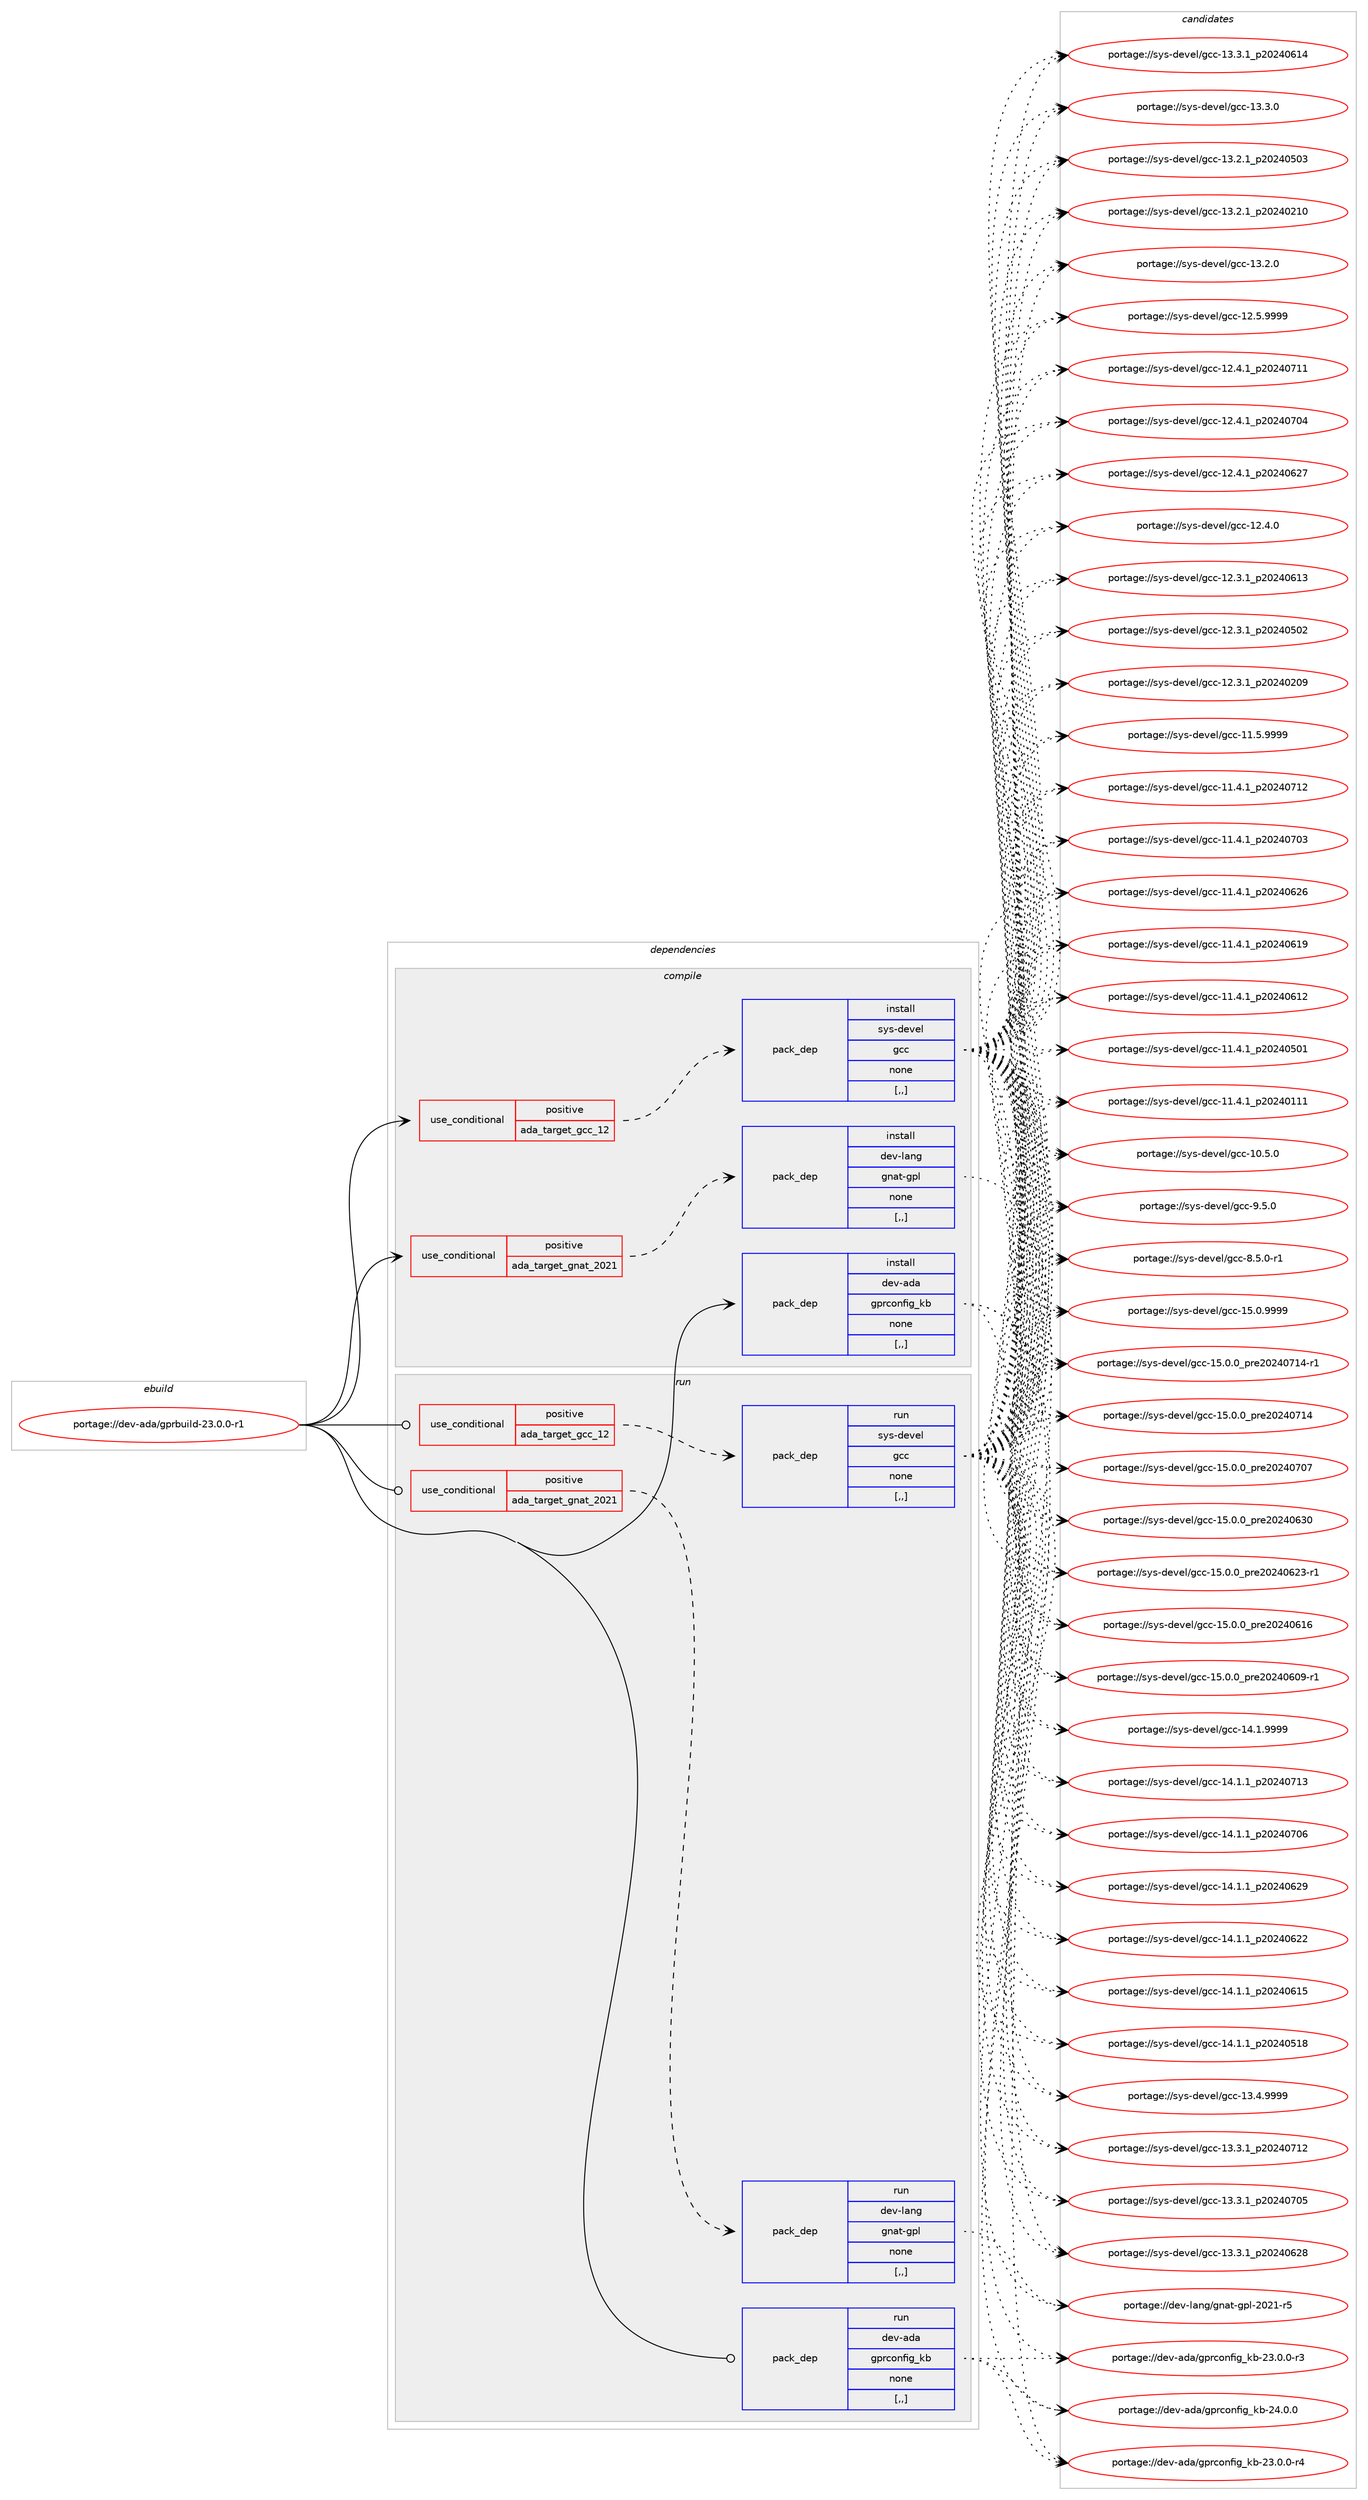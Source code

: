 digraph prolog {

# *************
# Graph options
# *************

newrank=true;
concentrate=true;
compound=true;
graph [rankdir=LR,fontname=Helvetica,fontsize=10,ranksep=1.5];#, ranksep=2.5, nodesep=0.2];
edge  [arrowhead=vee];
node  [fontname=Helvetica,fontsize=10];

# **********
# The ebuild
# **********

subgraph cluster_leftcol {
color=gray;
rank=same;
label=<<i>ebuild</i>>;
id [label="portage://dev-ada/gprbuild-23.0.0-r1", color=red, width=4, href="../dev-ada/gprbuild-23.0.0-r1.svg"];
}

# ****************
# The dependencies
# ****************

subgraph cluster_midcol {
color=gray;
label=<<i>dependencies</i>>;
subgraph cluster_compile {
fillcolor="#eeeeee";
style=filled;
label=<<i>compile</i>>;
subgraph cond16500 {
dependency63580 [label=<<TABLE BORDER="0" CELLBORDER="1" CELLSPACING="0" CELLPADDING="4"><TR><TD ROWSPAN="3" CELLPADDING="10">use_conditional</TD></TR><TR><TD>positive</TD></TR><TR><TD>ada_target_gcc_12</TD></TR></TABLE>>, shape=none, color=red];
subgraph pack46174 {
dependency63581 [label=<<TABLE BORDER="0" CELLBORDER="1" CELLSPACING="0" CELLPADDING="4" WIDTH="220"><TR><TD ROWSPAN="6" CELLPADDING="30">pack_dep</TD></TR><TR><TD WIDTH="110">install</TD></TR><TR><TD>sys-devel</TD></TR><TR><TD>gcc</TD></TR><TR><TD>none</TD></TR><TR><TD>[,,]</TD></TR></TABLE>>, shape=none, color=blue];
}
dependency63580:e -> dependency63581:w [weight=20,style="dashed",arrowhead="vee"];
}
id:e -> dependency63580:w [weight=20,style="solid",arrowhead="vee"];
subgraph cond16501 {
dependency63582 [label=<<TABLE BORDER="0" CELLBORDER="1" CELLSPACING="0" CELLPADDING="4"><TR><TD ROWSPAN="3" CELLPADDING="10">use_conditional</TD></TR><TR><TD>positive</TD></TR><TR><TD>ada_target_gnat_2021</TD></TR></TABLE>>, shape=none, color=red];
subgraph pack46175 {
dependency63583 [label=<<TABLE BORDER="0" CELLBORDER="1" CELLSPACING="0" CELLPADDING="4" WIDTH="220"><TR><TD ROWSPAN="6" CELLPADDING="30">pack_dep</TD></TR><TR><TD WIDTH="110">install</TD></TR><TR><TD>dev-lang</TD></TR><TR><TD>gnat-gpl</TD></TR><TR><TD>none</TD></TR><TR><TD>[,,]</TD></TR></TABLE>>, shape=none, color=blue];
}
dependency63582:e -> dependency63583:w [weight=20,style="dashed",arrowhead="vee"];
}
id:e -> dependency63582:w [weight=20,style="solid",arrowhead="vee"];
subgraph pack46176 {
dependency63584 [label=<<TABLE BORDER="0" CELLBORDER="1" CELLSPACING="0" CELLPADDING="4" WIDTH="220"><TR><TD ROWSPAN="6" CELLPADDING="30">pack_dep</TD></TR><TR><TD WIDTH="110">install</TD></TR><TR><TD>dev-ada</TD></TR><TR><TD>gprconfig_kb</TD></TR><TR><TD>none</TD></TR><TR><TD>[,,]</TD></TR></TABLE>>, shape=none, color=blue];
}
id:e -> dependency63584:w [weight=20,style="solid",arrowhead="vee"];
}
subgraph cluster_compileandrun {
fillcolor="#eeeeee";
style=filled;
label=<<i>compile and run</i>>;
}
subgraph cluster_run {
fillcolor="#eeeeee";
style=filled;
label=<<i>run</i>>;
subgraph cond16502 {
dependency63585 [label=<<TABLE BORDER="0" CELLBORDER="1" CELLSPACING="0" CELLPADDING="4"><TR><TD ROWSPAN="3" CELLPADDING="10">use_conditional</TD></TR><TR><TD>positive</TD></TR><TR><TD>ada_target_gcc_12</TD></TR></TABLE>>, shape=none, color=red];
subgraph pack46177 {
dependency63586 [label=<<TABLE BORDER="0" CELLBORDER="1" CELLSPACING="0" CELLPADDING="4" WIDTH="220"><TR><TD ROWSPAN="6" CELLPADDING="30">pack_dep</TD></TR><TR><TD WIDTH="110">run</TD></TR><TR><TD>sys-devel</TD></TR><TR><TD>gcc</TD></TR><TR><TD>none</TD></TR><TR><TD>[,,]</TD></TR></TABLE>>, shape=none, color=blue];
}
dependency63585:e -> dependency63586:w [weight=20,style="dashed",arrowhead="vee"];
}
id:e -> dependency63585:w [weight=20,style="solid",arrowhead="odot"];
subgraph cond16503 {
dependency63587 [label=<<TABLE BORDER="0" CELLBORDER="1" CELLSPACING="0" CELLPADDING="4"><TR><TD ROWSPAN="3" CELLPADDING="10">use_conditional</TD></TR><TR><TD>positive</TD></TR><TR><TD>ada_target_gnat_2021</TD></TR></TABLE>>, shape=none, color=red];
subgraph pack46178 {
dependency63588 [label=<<TABLE BORDER="0" CELLBORDER="1" CELLSPACING="0" CELLPADDING="4" WIDTH="220"><TR><TD ROWSPAN="6" CELLPADDING="30">pack_dep</TD></TR><TR><TD WIDTH="110">run</TD></TR><TR><TD>dev-lang</TD></TR><TR><TD>gnat-gpl</TD></TR><TR><TD>none</TD></TR><TR><TD>[,,]</TD></TR></TABLE>>, shape=none, color=blue];
}
dependency63587:e -> dependency63588:w [weight=20,style="dashed",arrowhead="vee"];
}
id:e -> dependency63587:w [weight=20,style="solid",arrowhead="odot"];
subgraph pack46179 {
dependency63589 [label=<<TABLE BORDER="0" CELLBORDER="1" CELLSPACING="0" CELLPADDING="4" WIDTH="220"><TR><TD ROWSPAN="6" CELLPADDING="30">pack_dep</TD></TR><TR><TD WIDTH="110">run</TD></TR><TR><TD>dev-ada</TD></TR><TR><TD>gprconfig_kb</TD></TR><TR><TD>none</TD></TR><TR><TD>[,,]</TD></TR></TABLE>>, shape=none, color=blue];
}
id:e -> dependency63589:w [weight=20,style="solid",arrowhead="odot"];
}
}

# **************
# The candidates
# **************

subgraph cluster_choices {
rank=same;
color=gray;
label=<<i>candidates</i>>;

subgraph choice46174 {
color=black;
nodesep=1;
choice1151211154510010111810110847103999945495346484657575757 [label="portage://sys-devel/gcc-15.0.9999", color=red, width=4,href="../sys-devel/gcc-15.0.9999.svg"];
choice11512111545100101118101108471039999454953464846489511211410150485052485549524511449 [label="portage://sys-devel/gcc-15.0.0_pre20240714-r1", color=red, width=4,href="../sys-devel/gcc-15.0.0_pre20240714-r1.svg"];
choice1151211154510010111810110847103999945495346484648951121141015048505248554952 [label="portage://sys-devel/gcc-15.0.0_pre20240714", color=red, width=4,href="../sys-devel/gcc-15.0.0_pre20240714.svg"];
choice1151211154510010111810110847103999945495346484648951121141015048505248554855 [label="portage://sys-devel/gcc-15.0.0_pre20240707", color=red, width=4,href="../sys-devel/gcc-15.0.0_pre20240707.svg"];
choice1151211154510010111810110847103999945495346484648951121141015048505248545148 [label="portage://sys-devel/gcc-15.0.0_pre20240630", color=red, width=4,href="../sys-devel/gcc-15.0.0_pre20240630.svg"];
choice11512111545100101118101108471039999454953464846489511211410150485052485450514511449 [label="portage://sys-devel/gcc-15.0.0_pre20240623-r1", color=red, width=4,href="../sys-devel/gcc-15.0.0_pre20240623-r1.svg"];
choice1151211154510010111810110847103999945495346484648951121141015048505248544954 [label="portage://sys-devel/gcc-15.0.0_pre20240616", color=red, width=4,href="../sys-devel/gcc-15.0.0_pre20240616.svg"];
choice11512111545100101118101108471039999454953464846489511211410150485052485448574511449 [label="portage://sys-devel/gcc-15.0.0_pre20240609-r1", color=red, width=4,href="../sys-devel/gcc-15.0.0_pre20240609-r1.svg"];
choice1151211154510010111810110847103999945495246494657575757 [label="portage://sys-devel/gcc-14.1.9999", color=red, width=4,href="../sys-devel/gcc-14.1.9999.svg"];
choice1151211154510010111810110847103999945495246494649951125048505248554951 [label="portage://sys-devel/gcc-14.1.1_p20240713", color=red, width=4,href="../sys-devel/gcc-14.1.1_p20240713.svg"];
choice1151211154510010111810110847103999945495246494649951125048505248554854 [label="portage://sys-devel/gcc-14.1.1_p20240706", color=red, width=4,href="../sys-devel/gcc-14.1.1_p20240706.svg"];
choice1151211154510010111810110847103999945495246494649951125048505248545057 [label="portage://sys-devel/gcc-14.1.1_p20240629", color=red, width=4,href="../sys-devel/gcc-14.1.1_p20240629.svg"];
choice1151211154510010111810110847103999945495246494649951125048505248545050 [label="portage://sys-devel/gcc-14.1.1_p20240622", color=red, width=4,href="../sys-devel/gcc-14.1.1_p20240622.svg"];
choice1151211154510010111810110847103999945495246494649951125048505248544953 [label="portage://sys-devel/gcc-14.1.1_p20240615", color=red, width=4,href="../sys-devel/gcc-14.1.1_p20240615.svg"];
choice1151211154510010111810110847103999945495246494649951125048505248534956 [label="portage://sys-devel/gcc-14.1.1_p20240518", color=red, width=4,href="../sys-devel/gcc-14.1.1_p20240518.svg"];
choice1151211154510010111810110847103999945495146524657575757 [label="portage://sys-devel/gcc-13.4.9999", color=red, width=4,href="../sys-devel/gcc-13.4.9999.svg"];
choice1151211154510010111810110847103999945495146514649951125048505248554950 [label="portage://sys-devel/gcc-13.3.1_p20240712", color=red, width=4,href="../sys-devel/gcc-13.3.1_p20240712.svg"];
choice1151211154510010111810110847103999945495146514649951125048505248554853 [label="portage://sys-devel/gcc-13.3.1_p20240705", color=red, width=4,href="../sys-devel/gcc-13.3.1_p20240705.svg"];
choice1151211154510010111810110847103999945495146514649951125048505248545056 [label="portage://sys-devel/gcc-13.3.1_p20240628", color=red, width=4,href="../sys-devel/gcc-13.3.1_p20240628.svg"];
choice1151211154510010111810110847103999945495146514649951125048505248544952 [label="portage://sys-devel/gcc-13.3.1_p20240614", color=red, width=4,href="../sys-devel/gcc-13.3.1_p20240614.svg"];
choice1151211154510010111810110847103999945495146514648 [label="portage://sys-devel/gcc-13.3.0", color=red, width=4,href="../sys-devel/gcc-13.3.0.svg"];
choice1151211154510010111810110847103999945495146504649951125048505248534851 [label="portage://sys-devel/gcc-13.2.1_p20240503", color=red, width=4,href="../sys-devel/gcc-13.2.1_p20240503.svg"];
choice1151211154510010111810110847103999945495146504649951125048505248504948 [label="portage://sys-devel/gcc-13.2.1_p20240210", color=red, width=4,href="../sys-devel/gcc-13.2.1_p20240210.svg"];
choice1151211154510010111810110847103999945495146504648 [label="portage://sys-devel/gcc-13.2.0", color=red, width=4,href="../sys-devel/gcc-13.2.0.svg"];
choice1151211154510010111810110847103999945495046534657575757 [label="portage://sys-devel/gcc-12.5.9999", color=red, width=4,href="../sys-devel/gcc-12.5.9999.svg"];
choice1151211154510010111810110847103999945495046524649951125048505248554949 [label="portage://sys-devel/gcc-12.4.1_p20240711", color=red, width=4,href="../sys-devel/gcc-12.4.1_p20240711.svg"];
choice1151211154510010111810110847103999945495046524649951125048505248554852 [label="portage://sys-devel/gcc-12.4.1_p20240704", color=red, width=4,href="../sys-devel/gcc-12.4.1_p20240704.svg"];
choice1151211154510010111810110847103999945495046524649951125048505248545055 [label="portage://sys-devel/gcc-12.4.1_p20240627", color=red, width=4,href="../sys-devel/gcc-12.4.1_p20240627.svg"];
choice1151211154510010111810110847103999945495046524648 [label="portage://sys-devel/gcc-12.4.0", color=red, width=4,href="../sys-devel/gcc-12.4.0.svg"];
choice1151211154510010111810110847103999945495046514649951125048505248544951 [label="portage://sys-devel/gcc-12.3.1_p20240613", color=red, width=4,href="../sys-devel/gcc-12.3.1_p20240613.svg"];
choice1151211154510010111810110847103999945495046514649951125048505248534850 [label="portage://sys-devel/gcc-12.3.1_p20240502", color=red, width=4,href="../sys-devel/gcc-12.3.1_p20240502.svg"];
choice1151211154510010111810110847103999945495046514649951125048505248504857 [label="portage://sys-devel/gcc-12.3.1_p20240209", color=red, width=4,href="../sys-devel/gcc-12.3.1_p20240209.svg"];
choice1151211154510010111810110847103999945494946534657575757 [label="portage://sys-devel/gcc-11.5.9999", color=red, width=4,href="../sys-devel/gcc-11.5.9999.svg"];
choice1151211154510010111810110847103999945494946524649951125048505248554950 [label="portage://sys-devel/gcc-11.4.1_p20240712", color=red, width=4,href="../sys-devel/gcc-11.4.1_p20240712.svg"];
choice1151211154510010111810110847103999945494946524649951125048505248554851 [label="portage://sys-devel/gcc-11.4.1_p20240703", color=red, width=4,href="../sys-devel/gcc-11.4.1_p20240703.svg"];
choice1151211154510010111810110847103999945494946524649951125048505248545054 [label="portage://sys-devel/gcc-11.4.1_p20240626", color=red, width=4,href="../sys-devel/gcc-11.4.1_p20240626.svg"];
choice1151211154510010111810110847103999945494946524649951125048505248544957 [label="portage://sys-devel/gcc-11.4.1_p20240619", color=red, width=4,href="../sys-devel/gcc-11.4.1_p20240619.svg"];
choice1151211154510010111810110847103999945494946524649951125048505248544950 [label="portage://sys-devel/gcc-11.4.1_p20240612", color=red, width=4,href="../sys-devel/gcc-11.4.1_p20240612.svg"];
choice1151211154510010111810110847103999945494946524649951125048505248534849 [label="portage://sys-devel/gcc-11.4.1_p20240501", color=red, width=4,href="../sys-devel/gcc-11.4.1_p20240501.svg"];
choice1151211154510010111810110847103999945494946524649951125048505248494949 [label="portage://sys-devel/gcc-11.4.1_p20240111", color=red, width=4,href="../sys-devel/gcc-11.4.1_p20240111.svg"];
choice1151211154510010111810110847103999945494846534648 [label="portage://sys-devel/gcc-10.5.0", color=red, width=4,href="../sys-devel/gcc-10.5.0.svg"];
choice11512111545100101118101108471039999455746534648 [label="portage://sys-devel/gcc-9.5.0", color=red, width=4,href="../sys-devel/gcc-9.5.0.svg"];
choice115121115451001011181011084710399994556465346484511449 [label="portage://sys-devel/gcc-8.5.0-r1", color=red, width=4,href="../sys-devel/gcc-8.5.0-r1.svg"];
dependency63581:e -> choice1151211154510010111810110847103999945495346484657575757:w [style=dotted,weight="100"];
dependency63581:e -> choice11512111545100101118101108471039999454953464846489511211410150485052485549524511449:w [style=dotted,weight="100"];
dependency63581:e -> choice1151211154510010111810110847103999945495346484648951121141015048505248554952:w [style=dotted,weight="100"];
dependency63581:e -> choice1151211154510010111810110847103999945495346484648951121141015048505248554855:w [style=dotted,weight="100"];
dependency63581:e -> choice1151211154510010111810110847103999945495346484648951121141015048505248545148:w [style=dotted,weight="100"];
dependency63581:e -> choice11512111545100101118101108471039999454953464846489511211410150485052485450514511449:w [style=dotted,weight="100"];
dependency63581:e -> choice1151211154510010111810110847103999945495346484648951121141015048505248544954:w [style=dotted,weight="100"];
dependency63581:e -> choice11512111545100101118101108471039999454953464846489511211410150485052485448574511449:w [style=dotted,weight="100"];
dependency63581:e -> choice1151211154510010111810110847103999945495246494657575757:w [style=dotted,weight="100"];
dependency63581:e -> choice1151211154510010111810110847103999945495246494649951125048505248554951:w [style=dotted,weight="100"];
dependency63581:e -> choice1151211154510010111810110847103999945495246494649951125048505248554854:w [style=dotted,weight="100"];
dependency63581:e -> choice1151211154510010111810110847103999945495246494649951125048505248545057:w [style=dotted,weight="100"];
dependency63581:e -> choice1151211154510010111810110847103999945495246494649951125048505248545050:w [style=dotted,weight="100"];
dependency63581:e -> choice1151211154510010111810110847103999945495246494649951125048505248544953:w [style=dotted,weight="100"];
dependency63581:e -> choice1151211154510010111810110847103999945495246494649951125048505248534956:w [style=dotted,weight="100"];
dependency63581:e -> choice1151211154510010111810110847103999945495146524657575757:w [style=dotted,weight="100"];
dependency63581:e -> choice1151211154510010111810110847103999945495146514649951125048505248554950:w [style=dotted,weight="100"];
dependency63581:e -> choice1151211154510010111810110847103999945495146514649951125048505248554853:w [style=dotted,weight="100"];
dependency63581:e -> choice1151211154510010111810110847103999945495146514649951125048505248545056:w [style=dotted,weight="100"];
dependency63581:e -> choice1151211154510010111810110847103999945495146514649951125048505248544952:w [style=dotted,weight="100"];
dependency63581:e -> choice1151211154510010111810110847103999945495146514648:w [style=dotted,weight="100"];
dependency63581:e -> choice1151211154510010111810110847103999945495146504649951125048505248534851:w [style=dotted,weight="100"];
dependency63581:e -> choice1151211154510010111810110847103999945495146504649951125048505248504948:w [style=dotted,weight="100"];
dependency63581:e -> choice1151211154510010111810110847103999945495146504648:w [style=dotted,weight="100"];
dependency63581:e -> choice1151211154510010111810110847103999945495046534657575757:w [style=dotted,weight="100"];
dependency63581:e -> choice1151211154510010111810110847103999945495046524649951125048505248554949:w [style=dotted,weight="100"];
dependency63581:e -> choice1151211154510010111810110847103999945495046524649951125048505248554852:w [style=dotted,weight="100"];
dependency63581:e -> choice1151211154510010111810110847103999945495046524649951125048505248545055:w [style=dotted,weight="100"];
dependency63581:e -> choice1151211154510010111810110847103999945495046524648:w [style=dotted,weight="100"];
dependency63581:e -> choice1151211154510010111810110847103999945495046514649951125048505248544951:w [style=dotted,weight="100"];
dependency63581:e -> choice1151211154510010111810110847103999945495046514649951125048505248534850:w [style=dotted,weight="100"];
dependency63581:e -> choice1151211154510010111810110847103999945495046514649951125048505248504857:w [style=dotted,weight="100"];
dependency63581:e -> choice1151211154510010111810110847103999945494946534657575757:w [style=dotted,weight="100"];
dependency63581:e -> choice1151211154510010111810110847103999945494946524649951125048505248554950:w [style=dotted,weight="100"];
dependency63581:e -> choice1151211154510010111810110847103999945494946524649951125048505248554851:w [style=dotted,weight="100"];
dependency63581:e -> choice1151211154510010111810110847103999945494946524649951125048505248545054:w [style=dotted,weight="100"];
dependency63581:e -> choice1151211154510010111810110847103999945494946524649951125048505248544957:w [style=dotted,weight="100"];
dependency63581:e -> choice1151211154510010111810110847103999945494946524649951125048505248544950:w [style=dotted,weight="100"];
dependency63581:e -> choice1151211154510010111810110847103999945494946524649951125048505248534849:w [style=dotted,weight="100"];
dependency63581:e -> choice1151211154510010111810110847103999945494946524649951125048505248494949:w [style=dotted,weight="100"];
dependency63581:e -> choice1151211154510010111810110847103999945494846534648:w [style=dotted,weight="100"];
dependency63581:e -> choice11512111545100101118101108471039999455746534648:w [style=dotted,weight="100"];
dependency63581:e -> choice115121115451001011181011084710399994556465346484511449:w [style=dotted,weight="100"];
}
subgraph choice46175 {
color=black;
nodesep=1;
choice100101118451089711010347103110971164510311210845504850494511453 [label="portage://dev-lang/gnat-gpl-2021-r5", color=red, width=4,href="../dev-lang/gnat-gpl-2021-r5.svg"];
dependency63583:e -> choice100101118451089711010347103110971164510311210845504850494511453:w [style=dotted,weight="100"];
}
subgraph choice46176 {
color=black;
nodesep=1;
choice1001011184597100974710311211499111110102105103951079845505246484648 [label="portage://dev-ada/gprconfig_kb-24.0.0", color=red, width=4,href="../dev-ada/gprconfig_kb-24.0.0.svg"];
choice10010111845971009747103112114991111101021051039510798455051464846484511452 [label="portage://dev-ada/gprconfig_kb-23.0.0-r4", color=red, width=4,href="../dev-ada/gprconfig_kb-23.0.0-r4.svg"];
choice10010111845971009747103112114991111101021051039510798455051464846484511451 [label="portage://dev-ada/gprconfig_kb-23.0.0-r3", color=red, width=4,href="../dev-ada/gprconfig_kb-23.0.0-r3.svg"];
dependency63584:e -> choice1001011184597100974710311211499111110102105103951079845505246484648:w [style=dotted,weight="100"];
dependency63584:e -> choice10010111845971009747103112114991111101021051039510798455051464846484511452:w [style=dotted,weight="100"];
dependency63584:e -> choice10010111845971009747103112114991111101021051039510798455051464846484511451:w [style=dotted,weight="100"];
}
subgraph choice46177 {
color=black;
nodesep=1;
choice1151211154510010111810110847103999945495346484657575757 [label="portage://sys-devel/gcc-15.0.9999", color=red, width=4,href="../sys-devel/gcc-15.0.9999.svg"];
choice11512111545100101118101108471039999454953464846489511211410150485052485549524511449 [label="portage://sys-devel/gcc-15.0.0_pre20240714-r1", color=red, width=4,href="../sys-devel/gcc-15.0.0_pre20240714-r1.svg"];
choice1151211154510010111810110847103999945495346484648951121141015048505248554952 [label="portage://sys-devel/gcc-15.0.0_pre20240714", color=red, width=4,href="../sys-devel/gcc-15.0.0_pre20240714.svg"];
choice1151211154510010111810110847103999945495346484648951121141015048505248554855 [label="portage://sys-devel/gcc-15.0.0_pre20240707", color=red, width=4,href="../sys-devel/gcc-15.0.0_pre20240707.svg"];
choice1151211154510010111810110847103999945495346484648951121141015048505248545148 [label="portage://sys-devel/gcc-15.0.0_pre20240630", color=red, width=4,href="../sys-devel/gcc-15.0.0_pre20240630.svg"];
choice11512111545100101118101108471039999454953464846489511211410150485052485450514511449 [label="portage://sys-devel/gcc-15.0.0_pre20240623-r1", color=red, width=4,href="../sys-devel/gcc-15.0.0_pre20240623-r1.svg"];
choice1151211154510010111810110847103999945495346484648951121141015048505248544954 [label="portage://sys-devel/gcc-15.0.0_pre20240616", color=red, width=4,href="../sys-devel/gcc-15.0.0_pre20240616.svg"];
choice11512111545100101118101108471039999454953464846489511211410150485052485448574511449 [label="portage://sys-devel/gcc-15.0.0_pre20240609-r1", color=red, width=4,href="../sys-devel/gcc-15.0.0_pre20240609-r1.svg"];
choice1151211154510010111810110847103999945495246494657575757 [label="portage://sys-devel/gcc-14.1.9999", color=red, width=4,href="../sys-devel/gcc-14.1.9999.svg"];
choice1151211154510010111810110847103999945495246494649951125048505248554951 [label="portage://sys-devel/gcc-14.1.1_p20240713", color=red, width=4,href="../sys-devel/gcc-14.1.1_p20240713.svg"];
choice1151211154510010111810110847103999945495246494649951125048505248554854 [label="portage://sys-devel/gcc-14.1.1_p20240706", color=red, width=4,href="../sys-devel/gcc-14.1.1_p20240706.svg"];
choice1151211154510010111810110847103999945495246494649951125048505248545057 [label="portage://sys-devel/gcc-14.1.1_p20240629", color=red, width=4,href="../sys-devel/gcc-14.1.1_p20240629.svg"];
choice1151211154510010111810110847103999945495246494649951125048505248545050 [label="portage://sys-devel/gcc-14.1.1_p20240622", color=red, width=4,href="../sys-devel/gcc-14.1.1_p20240622.svg"];
choice1151211154510010111810110847103999945495246494649951125048505248544953 [label="portage://sys-devel/gcc-14.1.1_p20240615", color=red, width=4,href="../sys-devel/gcc-14.1.1_p20240615.svg"];
choice1151211154510010111810110847103999945495246494649951125048505248534956 [label="portage://sys-devel/gcc-14.1.1_p20240518", color=red, width=4,href="../sys-devel/gcc-14.1.1_p20240518.svg"];
choice1151211154510010111810110847103999945495146524657575757 [label="portage://sys-devel/gcc-13.4.9999", color=red, width=4,href="../sys-devel/gcc-13.4.9999.svg"];
choice1151211154510010111810110847103999945495146514649951125048505248554950 [label="portage://sys-devel/gcc-13.3.1_p20240712", color=red, width=4,href="../sys-devel/gcc-13.3.1_p20240712.svg"];
choice1151211154510010111810110847103999945495146514649951125048505248554853 [label="portage://sys-devel/gcc-13.3.1_p20240705", color=red, width=4,href="../sys-devel/gcc-13.3.1_p20240705.svg"];
choice1151211154510010111810110847103999945495146514649951125048505248545056 [label="portage://sys-devel/gcc-13.3.1_p20240628", color=red, width=4,href="../sys-devel/gcc-13.3.1_p20240628.svg"];
choice1151211154510010111810110847103999945495146514649951125048505248544952 [label="portage://sys-devel/gcc-13.3.1_p20240614", color=red, width=4,href="../sys-devel/gcc-13.3.1_p20240614.svg"];
choice1151211154510010111810110847103999945495146514648 [label="portage://sys-devel/gcc-13.3.0", color=red, width=4,href="../sys-devel/gcc-13.3.0.svg"];
choice1151211154510010111810110847103999945495146504649951125048505248534851 [label="portage://sys-devel/gcc-13.2.1_p20240503", color=red, width=4,href="../sys-devel/gcc-13.2.1_p20240503.svg"];
choice1151211154510010111810110847103999945495146504649951125048505248504948 [label="portage://sys-devel/gcc-13.2.1_p20240210", color=red, width=4,href="../sys-devel/gcc-13.2.1_p20240210.svg"];
choice1151211154510010111810110847103999945495146504648 [label="portage://sys-devel/gcc-13.2.0", color=red, width=4,href="../sys-devel/gcc-13.2.0.svg"];
choice1151211154510010111810110847103999945495046534657575757 [label="portage://sys-devel/gcc-12.5.9999", color=red, width=4,href="../sys-devel/gcc-12.5.9999.svg"];
choice1151211154510010111810110847103999945495046524649951125048505248554949 [label="portage://sys-devel/gcc-12.4.1_p20240711", color=red, width=4,href="../sys-devel/gcc-12.4.1_p20240711.svg"];
choice1151211154510010111810110847103999945495046524649951125048505248554852 [label="portage://sys-devel/gcc-12.4.1_p20240704", color=red, width=4,href="../sys-devel/gcc-12.4.1_p20240704.svg"];
choice1151211154510010111810110847103999945495046524649951125048505248545055 [label="portage://sys-devel/gcc-12.4.1_p20240627", color=red, width=4,href="../sys-devel/gcc-12.4.1_p20240627.svg"];
choice1151211154510010111810110847103999945495046524648 [label="portage://sys-devel/gcc-12.4.0", color=red, width=4,href="../sys-devel/gcc-12.4.0.svg"];
choice1151211154510010111810110847103999945495046514649951125048505248544951 [label="portage://sys-devel/gcc-12.3.1_p20240613", color=red, width=4,href="../sys-devel/gcc-12.3.1_p20240613.svg"];
choice1151211154510010111810110847103999945495046514649951125048505248534850 [label="portage://sys-devel/gcc-12.3.1_p20240502", color=red, width=4,href="../sys-devel/gcc-12.3.1_p20240502.svg"];
choice1151211154510010111810110847103999945495046514649951125048505248504857 [label="portage://sys-devel/gcc-12.3.1_p20240209", color=red, width=4,href="../sys-devel/gcc-12.3.1_p20240209.svg"];
choice1151211154510010111810110847103999945494946534657575757 [label="portage://sys-devel/gcc-11.5.9999", color=red, width=4,href="../sys-devel/gcc-11.5.9999.svg"];
choice1151211154510010111810110847103999945494946524649951125048505248554950 [label="portage://sys-devel/gcc-11.4.1_p20240712", color=red, width=4,href="../sys-devel/gcc-11.4.1_p20240712.svg"];
choice1151211154510010111810110847103999945494946524649951125048505248554851 [label="portage://sys-devel/gcc-11.4.1_p20240703", color=red, width=4,href="../sys-devel/gcc-11.4.1_p20240703.svg"];
choice1151211154510010111810110847103999945494946524649951125048505248545054 [label="portage://sys-devel/gcc-11.4.1_p20240626", color=red, width=4,href="../sys-devel/gcc-11.4.1_p20240626.svg"];
choice1151211154510010111810110847103999945494946524649951125048505248544957 [label="portage://sys-devel/gcc-11.4.1_p20240619", color=red, width=4,href="../sys-devel/gcc-11.4.1_p20240619.svg"];
choice1151211154510010111810110847103999945494946524649951125048505248544950 [label="portage://sys-devel/gcc-11.4.1_p20240612", color=red, width=4,href="../sys-devel/gcc-11.4.1_p20240612.svg"];
choice1151211154510010111810110847103999945494946524649951125048505248534849 [label="portage://sys-devel/gcc-11.4.1_p20240501", color=red, width=4,href="../sys-devel/gcc-11.4.1_p20240501.svg"];
choice1151211154510010111810110847103999945494946524649951125048505248494949 [label="portage://sys-devel/gcc-11.4.1_p20240111", color=red, width=4,href="../sys-devel/gcc-11.4.1_p20240111.svg"];
choice1151211154510010111810110847103999945494846534648 [label="portage://sys-devel/gcc-10.5.0", color=red, width=4,href="../sys-devel/gcc-10.5.0.svg"];
choice11512111545100101118101108471039999455746534648 [label="portage://sys-devel/gcc-9.5.0", color=red, width=4,href="../sys-devel/gcc-9.5.0.svg"];
choice115121115451001011181011084710399994556465346484511449 [label="portage://sys-devel/gcc-8.5.0-r1", color=red, width=4,href="../sys-devel/gcc-8.5.0-r1.svg"];
dependency63586:e -> choice1151211154510010111810110847103999945495346484657575757:w [style=dotted,weight="100"];
dependency63586:e -> choice11512111545100101118101108471039999454953464846489511211410150485052485549524511449:w [style=dotted,weight="100"];
dependency63586:e -> choice1151211154510010111810110847103999945495346484648951121141015048505248554952:w [style=dotted,weight="100"];
dependency63586:e -> choice1151211154510010111810110847103999945495346484648951121141015048505248554855:w [style=dotted,weight="100"];
dependency63586:e -> choice1151211154510010111810110847103999945495346484648951121141015048505248545148:w [style=dotted,weight="100"];
dependency63586:e -> choice11512111545100101118101108471039999454953464846489511211410150485052485450514511449:w [style=dotted,weight="100"];
dependency63586:e -> choice1151211154510010111810110847103999945495346484648951121141015048505248544954:w [style=dotted,weight="100"];
dependency63586:e -> choice11512111545100101118101108471039999454953464846489511211410150485052485448574511449:w [style=dotted,weight="100"];
dependency63586:e -> choice1151211154510010111810110847103999945495246494657575757:w [style=dotted,weight="100"];
dependency63586:e -> choice1151211154510010111810110847103999945495246494649951125048505248554951:w [style=dotted,weight="100"];
dependency63586:e -> choice1151211154510010111810110847103999945495246494649951125048505248554854:w [style=dotted,weight="100"];
dependency63586:e -> choice1151211154510010111810110847103999945495246494649951125048505248545057:w [style=dotted,weight="100"];
dependency63586:e -> choice1151211154510010111810110847103999945495246494649951125048505248545050:w [style=dotted,weight="100"];
dependency63586:e -> choice1151211154510010111810110847103999945495246494649951125048505248544953:w [style=dotted,weight="100"];
dependency63586:e -> choice1151211154510010111810110847103999945495246494649951125048505248534956:w [style=dotted,weight="100"];
dependency63586:e -> choice1151211154510010111810110847103999945495146524657575757:w [style=dotted,weight="100"];
dependency63586:e -> choice1151211154510010111810110847103999945495146514649951125048505248554950:w [style=dotted,weight="100"];
dependency63586:e -> choice1151211154510010111810110847103999945495146514649951125048505248554853:w [style=dotted,weight="100"];
dependency63586:e -> choice1151211154510010111810110847103999945495146514649951125048505248545056:w [style=dotted,weight="100"];
dependency63586:e -> choice1151211154510010111810110847103999945495146514649951125048505248544952:w [style=dotted,weight="100"];
dependency63586:e -> choice1151211154510010111810110847103999945495146514648:w [style=dotted,weight="100"];
dependency63586:e -> choice1151211154510010111810110847103999945495146504649951125048505248534851:w [style=dotted,weight="100"];
dependency63586:e -> choice1151211154510010111810110847103999945495146504649951125048505248504948:w [style=dotted,weight="100"];
dependency63586:e -> choice1151211154510010111810110847103999945495146504648:w [style=dotted,weight="100"];
dependency63586:e -> choice1151211154510010111810110847103999945495046534657575757:w [style=dotted,weight="100"];
dependency63586:e -> choice1151211154510010111810110847103999945495046524649951125048505248554949:w [style=dotted,weight="100"];
dependency63586:e -> choice1151211154510010111810110847103999945495046524649951125048505248554852:w [style=dotted,weight="100"];
dependency63586:e -> choice1151211154510010111810110847103999945495046524649951125048505248545055:w [style=dotted,weight="100"];
dependency63586:e -> choice1151211154510010111810110847103999945495046524648:w [style=dotted,weight="100"];
dependency63586:e -> choice1151211154510010111810110847103999945495046514649951125048505248544951:w [style=dotted,weight="100"];
dependency63586:e -> choice1151211154510010111810110847103999945495046514649951125048505248534850:w [style=dotted,weight="100"];
dependency63586:e -> choice1151211154510010111810110847103999945495046514649951125048505248504857:w [style=dotted,weight="100"];
dependency63586:e -> choice1151211154510010111810110847103999945494946534657575757:w [style=dotted,weight="100"];
dependency63586:e -> choice1151211154510010111810110847103999945494946524649951125048505248554950:w [style=dotted,weight="100"];
dependency63586:e -> choice1151211154510010111810110847103999945494946524649951125048505248554851:w [style=dotted,weight="100"];
dependency63586:e -> choice1151211154510010111810110847103999945494946524649951125048505248545054:w [style=dotted,weight="100"];
dependency63586:e -> choice1151211154510010111810110847103999945494946524649951125048505248544957:w [style=dotted,weight="100"];
dependency63586:e -> choice1151211154510010111810110847103999945494946524649951125048505248544950:w [style=dotted,weight="100"];
dependency63586:e -> choice1151211154510010111810110847103999945494946524649951125048505248534849:w [style=dotted,weight="100"];
dependency63586:e -> choice1151211154510010111810110847103999945494946524649951125048505248494949:w [style=dotted,weight="100"];
dependency63586:e -> choice1151211154510010111810110847103999945494846534648:w [style=dotted,weight="100"];
dependency63586:e -> choice11512111545100101118101108471039999455746534648:w [style=dotted,weight="100"];
dependency63586:e -> choice115121115451001011181011084710399994556465346484511449:w [style=dotted,weight="100"];
}
subgraph choice46178 {
color=black;
nodesep=1;
choice100101118451089711010347103110971164510311210845504850494511453 [label="portage://dev-lang/gnat-gpl-2021-r5", color=red, width=4,href="../dev-lang/gnat-gpl-2021-r5.svg"];
dependency63588:e -> choice100101118451089711010347103110971164510311210845504850494511453:w [style=dotted,weight="100"];
}
subgraph choice46179 {
color=black;
nodesep=1;
choice1001011184597100974710311211499111110102105103951079845505246484648 [label="portage://dev-ada/gprconfig_kb-24.0.0", color=red, width=4,href="../dev-ada/gprconfig_kb-24.0.0.svg"];
choice10010111845971009747103112114991111101021051039510798455051464846484511452 [label="portage://dev-ada/gprconfig_kb-23.0.0-r4", color=red, width=4,href="../dev-ada/gprconfig_kb-23.0.0-r4.svg"];
choice10010111845971009747103112114991111101021051039510798455051464846484511451 [label="portage://dev-ada/gprconfig_kb-23.0.0-r3", color=red, width=4,href="../dev-ada/gprconfig_kb-23.0.0-r3.svg"];
dependency63589:e -> choice1001011184597100974710311211499111110102105103951079845505246484648:w [style=dotted,weight="100"];
dependency63589:e -> choice10010111845971009747103112114991111101021051039510798455051464846484511452:w [style=dotted,weight="100"];
dependency63589:e -> choice10010111845971009747103112114991111101021051039510798455051464846484511451:w [style=dotted,weight="100"];
}
}

}
